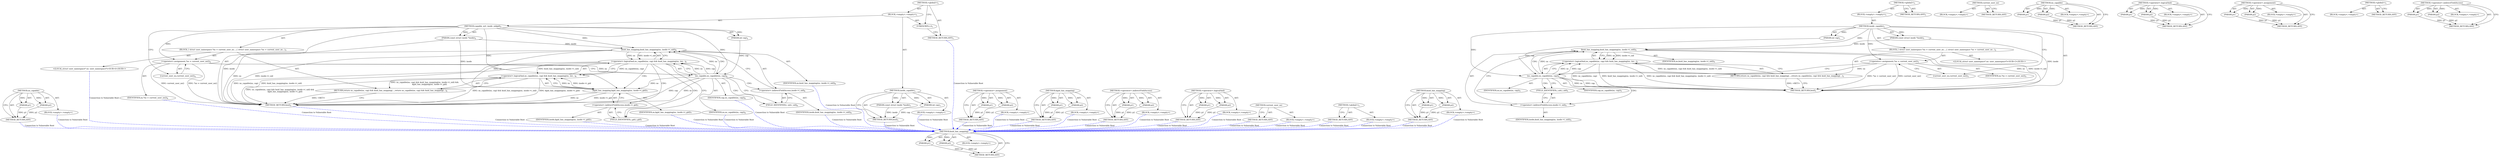 digraph "kuid_has_mapping" {
vulnerable_67 [label=<(METHOD,kuid_has_mapping)>];
vulnerable_68 [label=<(PARAM,p1)>];
vulnerable_69 [label=<(PARAM,p2)>];
vulnerable_70 [label=<(BLOCK,&lt;empty&gt;,&lt;empty&gt;)>];
vulnerable_71 [label=<(METHOD_RETURN,ANY)>];
vulnerable_6 [label=<(METHOD,&lt;global&gt;)<SUB>1</SUB>>];
vulnerable_7 [label=<(BLOCK,&lt;empty&gt;,&lt;empty&gt;)<SUB>1</SUB>>];
vulnerable_8 [label=<(METHOD,inode_capable)<SUB>1</SUB>>];
vulnerable_9 [label=<(PARAM,const struct inode *inode)<SUB>1</SUB>>];
vulnerable_10 [label=<(PARAM,int cap)<SUB>1</SUB>>];
vulnerable_11 [label=<(BLOCK,{
 	struct user_namespace *ns = current_user_ns...,{
 	struct user_namespace *ns = current_user_ns...)<SUB>2</SUB>>];
vulnerable_12 [label="<(LOCAL,struct user_namespace* ns: user_namespace*)<SUB>3</SUB>>"];
vulnerable_13 [label=<(&lt;operator&gt;.assignment,*ns = current_user_ns())<SUB>3</SUB>>];
vulnerable_14 [label=<(IDENTIFIER,ns,*ns = current_user_ns())<SUB>3</SUB>>];
vulnerable_15 [label=<(current_user_ns,current_user_ns())<SUB>3</SUB>>];
vulnerable_16 [label=<(RETURN,return ns_capable(ns, cap) &amp;&amp; kuid_has_mapping(...,return ns_capable(ns, cap) &amp;&amp; kuid_has_mapping(...)<SUB>5</SUB>>];
vulnerable_17 [label=<(&lt;operator&gt;.logicalAnd,ns_capable(ns, cap) &amp;&amp; kuid_has_mapping(ns, ino...)<SUB>5</SUB>>];
vulnerable_18 [label=<(ns_capable,ns_capable(ns, cap))<SUB>5</SUB>>];
vulnerable_19 [label=<(IDENTIFIER,ns,ns_capable(ns, cap))<SUB>5</SUB>>];
vulnerable_20 [label=<(IDENTIFIER,cap,ns_capable(ns, cap))<SUB>5</SUB>>];
vulnerable_21 [label=<(kuid_has_mapping,kuid_has_mapping(ns, inode-&gt;i_uid))<SUB>5</SUB>>];
vulnerable_22 [label=<(IDENTIFIER,ns,kuid_has_mapping(ns, inode-&gt;i_uid))<SUB>5</SUB>>];
vulnerable_23 [label=<(&lt;operator&gt;.indirectFieldAccess,inode-&gt;i_uid)<SUB>5</SUB>>];
vulnerable_24 [label=<(IDENTIFIER,inode,kuid_has_mapping(ns, inode-&gt;i_uid))<SUB>5</SUB>>];
vulnerable_25 [label=<(FIELD_IDENTIFIER,i_uid,i_uid)<SUB>5</SUB>>];
vulnerable_26 [label=<(METHOD_RETURN,bool)<SUB>1</SUB>>];
vulnerable_28 [label=<(METHOD_RETURN,ANY)<SUB>1</SUB>>];
vulnerable_54 [label=<(METHOD,current_user_ns)>];
vulnerable_55 [label=<(BLOCK,&lt;empty&gt;,&lt;empty&gt;)>];
vulnerable_56 [label=<(METHOD_RETURN,ANY)>];
vulnerable_62 [label=<(METHOD,ns_capable)>];
vulnerable_63 [label=<(PARAM,p1)>];
vulnerable_64 [label=<(PARAM,p2)>];
vulnerable_65 [label=<(BLOCK,&lt;empty&gt;,&lt;empty&gt;)>];
vulnerable_66 [label=<(METHOD_RETURN,ANY)>];
vulnerable_57 [label=<(METHOD,&lt;operator&gt;.logicalAnd)>];
vulnerable_58 [label=<(PARAM,p1)>];
vulnerable_59 [label=<(PARAM,p2)>];
vulnerable_60 [label=<(BLOCK,&lt;empty&gt;,&lt;empty&gt;)>];
vulnerable_61 [label=<(METHOD_RETURN,ANY)>];
vulnerable_49 [label=<(METHOD,&lt;operator&gt;.assignment)>];
vulnerable_50 [label=<(PARAM,p1)>];
vulnerable_51 [label=<(PARAM,p2)>];
vulnerable_52 [label=<(BLOCK,&lt;empty&gt;,&lt;empty&gt;)>];
vulnerable_53 [label=<(METHOD_RETURN,ANY)>];
vulnerable_43 [label=<(METHOD,&lt;global&gt;)<SUB>1</SUB>>];
vulnerable_44 [label=<(BLOCK,&lt;empty&gt;,&lt;empty&gt;)>];
vulnerable_45 [label=<(METHOD_RETURN,ANY)>];
vulnerable_72 [label=<(METHOD,&lt;operator&gt;.indirectFieldAccess)>];
vulnerable_73 [label=<(PARAM,p1)>];
vulnerable_74 [label=<(PARAM,p2)>];
vulnerable_75 [label=<(BLOCK,&lt;empty&gt;,&lt;empty&gt;)>];
vulnerable_76 [label=<(METHOD_RETURN,ANY)>];
fixed_75 [label=<(METHOD,ns_capable)>];
fixed_76 [label=<(PARAM,p1)>];
fixed_77 [label=<(PARAM,p2)>];
fixed_78 [label=<(BLOCK,&lt;empty&gt;,&lt;empty&gt;)>];
fixed_79 [label=<(METHOD_RETURN,ANY)>];
fixed_6 [label=<(METHOD,&lt;global&gt;)<SUB>1</SUB>>];
fixed_7 [label=<(BLOCK,&lt;empty&gt;,&lt;empty&gt;)<SUB>1</SUB>>];
fixed_8 [label=<(METHOD,inode_capable)<SUB>1</SUB>>];
fixed_9 [label=<(PARAM,const struct inode *inode)<SUB>1</SUB>>];
fixed_10 [label=<(PARAM,int cap)<SUB>1</SUB>>];
fixed_11 [label=<(BLOCK,&lt;empty&gt;,&lt;empty&gt;)>];
fixed_12 [label=<(METHOD_RETURN,bool)<SUB>1</SUB>>];
fixed_14 [label=<(UNKNOWN,),))<SUB>1</SUB>>];
fixed_15 [label=<(METHOD,capable_wrt_inode_uidgid)<SUB>2</SUB>>];
fixed_16 [label=<(PARAM,const struct inode *inode)<SUB>2</SUB>>];
fixed_17 [label=<(PARAM,int cap)<SUB>2</SUB>>];
fixed_18 [label=<(BLOCK,{
 	struct user_namespace *ns = current_user_ns...,{
 	struct user_namespace *ns = current_user_ns...)<SUB>3</SUB>>];
fixed_19 [label="<(LOCAL,struct user_namespace* ns: user_namespace*)<SUB>4</SUB>>"];
fixed_20 [label=<(&lt;operator&gt;.assignment,*ns = current_user_ns())<SUB>4</SUB>>];
fixed_21 [label=<(IDENTIFIER,ns,*ns = current_user_ns())<SUB>4</SUB>>];
fixed_22 [label=<(current_user_ns,current_user_ns())<SUB>4</SUB>>];
fixed_23 [label=<(RETURN,return ns_capable(ns, cap) &amp;&amp; kuid_has_mapping(...,return ns_capable(ns, cap) &amp;&amp; kuid_has_mapping(...)<SUB>6</SUB>>];
fixed_24 [label=<(&lt;operator&gt;.logicalAnd,ns_capable(ns, cap) &amp;&amp; kuid_has_mapping(ns, ino...)<SUB>6</SUB>>];
fixed_25 [label=<(&lt;operator&gt;.logicalAnd,ns_capable(ns, cap) &amp;&amp; kuid_has_mapping(ns, ino...)<SUB>6</SUB>>];
fixed_26 [label=<(ns_capable,ns_capable(ns, cap))<SUB>6</SUB>>];
fixed_27 [label=<(IDENTIFIER,ns,ns_capable(ns, cap))<SUB>6</SUB>>];
fixed_28 [label=<(IDENTIFIER,cap,ns_capable(ns, cap))<SUB>6</SUB>>];
fixed_29 [label=<(kuid_has_mapping,kuid_has_mapping(ns, inode-&gt;i_uid))<SUB>6</SUB>>];
fixed_30 [label=<(IDENTIFIER,ns,kuid_has_mapping(ns, inode-&gt;i_uid))<SUB>6</SUB>>];
fixed_31 [label=<(&lt;operator&gt;.indirectFieldAccess,inode-&gt;i_uid)<SUB>6</SUB>>];
fixed_32 [label=<(IDENTIFIER,inode,kuid_has_mapping(ns, inode-&gt;i_uid))<SUB>6</SUB>>];
fixed_33 [label=<(FIELD_IDENTIFIER,i_uid,i_uid)<SUB>6</SUB>>];
fixed_34 [label=<(kgid_has_mapping,kgid_has_mapping(ns, inode-&gt;i_gid))<SUB>7</SUB>>];
fixed_35 [label=<(IDENTIFIER,ns,kgid_has_mapping(ns, inode-&gt;i_gid))<SUB>7</SUB>>];
fixed_36 [label=<(&lt;operator&gt;.indirectFieldAccess,inode-&gt;i_gid)<SUB>7</SUB>>];
fixed_37 [label=<(IDENTIFIER,inode,kgid_has_mapping(ns, inode-&gt;i_gid))<SUB>7</SUB>>];
fixed_38 [label=<(FIELD_IDENTIFIER,i_gid,i_gid)<SUB>7</SUB>>];
fixed_39 [label=<(METHOD_RETURN,bool)<SUB>2</SUB>>];
fixed_41 [label=<(METHOD_RETURN,ANY)<SUB>1</SUB>>];
fixed_62 [label=<(METHOD,&lt;operator&gt;.assignment)>];
fixed_63 [label=<(PARAM,p1)>];
fixed_64 [label=<(PARAM,p2)>];
fixed_65 [label=<(BLOCK,&lt;empty&gt;,&lt;empty&gt;)>];
fixed_66 [label=<(METHOD_RETURN,ANY)>];
fixed_90 [label=<(METHOD,kgid_has_mapping)>];
fixed_91 [label=<(PARAM,p1)>];
fixed_92 [label=<(PARAM,p2)>];
fixed_93 [label=<(BLOCK,&lt;empty&gt;,&lt;empty&gt;)>];
fixed_94 [label=<(METHOD_RETURN,ANY)>];
fixed_85 [label=<(METHOD,&lt;operator&gt;.indirectFieldAccess)>];
fixed_86 [label=<(PARAM,p1)>];
fixed_87 [label=<(PARAM,p2)>];
fixed_88 [label=<(BLOCK,&lt;empty&gt;,&lt;empty&gt;)>];
fixed_89 [label=<(METHOD_RETURN,ANY)>];
fixed_70 [label=<(METHOD,&lt;operator&gt;.logicalAnd)>];
fixed_71 [label=<(PARAM,p1)>];
fixed_72 [label=<(PARAM,p2)>];
fixed_73 [label=<(BLOCK,&lt;empty&gt;,&lt;empty&gt;)>];
fixed_74 [label=<(METHOD_RETURN,ANY)>];
fixed_67 [label=<(METHOD,current_user_ns)>];
fixed_68 [label=<(BLOCK,&lt;empty&gt;,&lt;empty&gt;)>];
fixed_69 [label=<(METHOD_RETURN,ANY)>];
fixed_56 [label=<(METHOD,&lt;global&gt;)<SUB>1</SUB>>];
fixed_57 [label=<(BLOCK,&lt;empty&gt;,&lt;empty&gt;)>];
fixed_58 [label=<(METHOD_RETURN,ANY)>];
fixed_80 [label=<(METHOD,kuid_has_mapping)>];
fixed_81 [label=<(PARAM,p1)>];
fixed_82 [label=<(PARAM,p2)>];
fixed_83 [label=<(BLOCK,&lt;empty&gt;,&lt;empty&gt;)>];
fixed_84 [label=<(METHOD_RETURN,ANY)>];
vulnerable_67 -> vulnerable_68  [key=0, label="AST: "];
vulnerable_67 -> vulnerable_68  [key=1, label="DDG: "];
vulnerable_67 -> vulnerable_70  [key=0, label="AST: "];
vulnerable_67 -> vulnerable_69  [key=0, label="AST: "];
vulnerable_67 -> vulnerable_69  [key=1, label="DDG: "];
vulnerable_67 -> vulnerable_71  [key=0, label="AST: "];
vulnerable_67 -> vulnerable_71  [key=1, label="CFG: "];
vulnerable_68 -> vulnerable_71  [key=0, label="DDG: p1"];
vulnerable_69 -> vulnerable_71  [key=0, label="DDG: p2"];
vulnerable_6 -> vulnerable_7  [key=0, label="AST: "];
vulnerable_6 -> vulnerable_28  [key=0, label="AST: "];
vulnerable_6 -> vulnerable_28  [key=1, label="CFG: "];
vulnerable_7 -> vulnerable_8  [key=0, label="AST: "];
vulnerable_8 -> vulnerable_9  [key=0, label="AST: "];
vulnerable_8 -> vulnerable_9  [key=1, label="DDG: "];
vulnerable_8 -> vulnerable_10  [key=0, label="AST: "];
vulnerable_8 -> vulnerable_10  [key=1, label="DDG: "];
vulnerable_8 -> vulnerable_11  [key=0, label="AST: "];
vulnerable_8 -> vulnerable_26  [key=0, label="AST: "];
vulnerable_8 -> vulnerable_15  [key=0, label="CFG: "];
vulnerable_8 -> vulnerable_13  [key=0, label="DDG: "];
vulnerable_8 -> vulnerable_18  [key=0, label="DDG: "];
vulnerable_8 -> vulnerable_21  [key=0, label="DDG: "];
vulnerable_9 -> vulnerable_26  [key=0, label="DDG: inode"];
vulnerable_9 -> vulnerable_21  [key=0, label="DDG: inode"];
vulnerable_10 -> vulnerable_18  [key=0, label="DDG: cap"];
vulnerable_11 -> vulnerable_12  [key=0, label="AST: "];
vulnerable_11 -> vulnerable_13  [key=0, label="AST: "];
vulnerable_11 -> vulnerable_16  [key=0, label="AST: "];
vulnerable_13 -> vulnerable_14  [key=0, label="AST: "];
vulnerable_13 -> vulnerable_15  [key=0, label="AST: "];
vulnerable_13 -> vulnerable_18  [key=0, label="CFG: "];
vulnerable_13 -> vulnerable_18  [key=1, label="DDG: ns"];
vulnerable_13 -> vulnerable_26  [key=0, label="DDG: current_user_ns()"];
vulnerable_13 -> vulnerable_26  [key=1, label="DDG: *ns = current_user_ns()"];
vulnerable_15 -> vulnerable_13  [key=0, label="CFG: "];
vulnerable_16 -> vulnerable_17  [key=0, label="AST: "];
vulnerable_16 -> vulnerable_26  [key=0, label="CFG: "];
vulnerable_16 -> vulnerable_26  [key=1, label="DDG: &lt;RET&gt;"];
vulnerable_17 -> vulnerable_18  [key=0, label="AST: "];
vulnerable_17 -> vulnerable_21  [key=0, label="AST: "];
vulnerable_17 -> vulnerable_16  [key=0, label="CFG: "];
vulnerable_17 -> vulnerable_16  [key=1, label="DDG: ns_capable(ns, cap) &amp;&amp; kuid_has_mapping(ns, inode-&gt;i_uid)"];
vulnerable_17 -> vulnerable_26  [key=0, label="DDG: ns_capable(ns, cap)"];
vulnerable_17 -> vulnerable_26  [key=1, label="DDG: kuid_has_mapping(ns, inode-&gt;i_uid)"];
vulnerable_17 -> vulnerable_26  [key=2, label="DDG: ns_capable(ns, cap) &amp;&amp; kuid_has_mapping(ns, inode-&gt;i_uid)"];
vulnerable_18 -> vulnerable_19  [key=0, label="AST: "];
vulnerable_18 -> vulnerable_20  [key=0, label="AST: "];
vulnerable_18 -> vulnerable_17  [key=0, label="CFG: "];
vulnerable_18 -> vulnerable_17  [key=1, label="DDG: ns"];
vulnerable_18 -> vulnerable_17  [key=2, label="DDG: cap"];
vulnerable_18 -> vulnerable_25  [key=0, label="CFG: "];
vulnerable_18 -> vulnerable_25  [key=1, label="CDG: "];
vulnerable_18 -> vulnerable_26  [key=0, label="DDG: ns"];
vulnerable_18 -> vulnerable_26  [key=1, label="DDG: cap"];
vulnerable_18 -> vulnerable_21  [key=0, label="DDG: ns"];
vulnerable_18 -> vulnerable_21  [key=1, label="CDG: "];
vulnerable_18 -> vulnerable_23  [key=0, label="CDG: "];
vulnerable_21 -> vulnerable_22  [key=0, label="AST: "];
vulnerable_21 -> vulnerable_23  [key=0, label="AST: "];
vulnerable_21 -> vulnerable_17  [key=0, label="CFG: "];
vulnerable_21 -> vulnerable_17  [key=1, label="DDG: ns"];
vulnerable_21 -> vulnerable_17  [key=2, label="DDG: inode-&gt;i_uid"];
vulnerable_21 -> vulnerable_26  [key=0, label="DDG: ns"];
vulnerable_21 -> vulnerable_26  [key=1, label="DDG: inode-&gt;i_uid"];
vulnerable_23 -> vulnerable_24  [key=0, label="AST: "];
vulnerable_23 -> vulnerable_25  [key=0, label="AST: "];
vulnerable_23 -> vulnerable_21  [key=0, label="CFG: "];
vulnerable_25 -> vulnerable_23  [key=0, label="CFG: "];
vulnerable_54 -> vulnerable_55  [key=0, label="AST: "];
vulnerable_54 -> vulnerable_56  [key=0, label="AST: "];
vulnerable_54 -> vulnerable_56  [key=1, label="CFG: "];
vulnerable_62 -> vulnerable_63  [key=0, label="AST: "];
vulnerable_62 -> vulnerable_63  [key=1, label="DDG: "];
vulnerable_62 -> vulnerable_65  [key=0, label="AST: "];
vulnerable_62 -> vulnerable_64  [key=0, label="AST: "];
vulnerable_62 -> vulnerable_64  [key=1, label="DDG: "];
vulnerable_62 -> vulnerable_66  [key=0, label="AST: "];
vulnerable_62 -> vulnerable_66  [key=1, label="CFG: "];
vulnerable_63 -> vulnerable_66  [key=0, label="DDG: p1"];
vulnerable_64 -> vulnerable_66  [key=0, label="DDG: p2"];
vulnerable_57 -> vulnerable_58  [key=0, label="AST: "];
vulnerable_57 -> vulnerable_58  [key=1, label="DDG: "];
vulnerable_57 -> vulnerable_60  [key=0, label="AST: "];
vulnerable_57 -> vulnerable_59  [key=0, label="AST: "];
vulnerable_57 -> vulnerable_59  [key=1, label="DDG: "];
vulnerable_57 -> vulnerable_61  [key=0, label="AST: "];
vulnerable_57 -> vulnerable_61  [key=1, label="CFG: "];
vulnerable_58 -> vulnerable_61  [key=0, label="DDG: p1"];
vulnerable_59 -> vulnerable_61  [key=0, label="DDG: p2"];
vulnerable_49 -> vulnerable_50  [key=0, label="AST: "];
vulnerable_49 -> vulnerable_50  [key=1, label="DDG: "];
vulnerable_49 -> vulnerable_52  [key=0, label="AST: "];
vulnerable_49 -> vulnerable_51  [key=0, label="AST: "];
vulnerable_49 -> vulnerable_51  [key=1, label="DDG: "];
vulnerable_49 -> vulnerable_53  [key=0, label="AST: "];
vulnerable_49 -> vulnerable_53  [key=1, label="CFG: "];
vulnerable_50 -> vulnerable_53  [key=0, label="DDG: p1"];
vulnerable_51 -> vulnerable_53  [key=0, label="DDG: p2"];
vulnerable_43 -> vulnerable_44  [key=0, label="AST: "];
vulnerable_43 -> vulnerable_45  [key=0, label="AST: "];
vulnerable_43 -> vulnerable_45  [key=1, label="CFG: "];
vulnerable_72 -> vulnerable_73  [key=0, label="AST: "];
vulnerable_72 -> vulnerable_73  [key=1, label="DDG: "];
vulnerable_72 -> vulnerable_75  [key=0, label="AST: "];
vulnerable_72 -> vulnerable_74  [key=0, label="AST: "];
vulnerable_72 -> vulnerable_74  [key=1, label="DDG: "];
vulnerable_72 -> vulnerable_76  [key=0, label="AST: "];
vulnerable_72 -> vulnerable_76  [key=1, label="CFG: "];
vulnerable_73 -> vulnerable_76  [key=0, label="DDG: p1"];
vulnerable_74 -> vulnerable_76  [key=0, label="DDG: p2"];
fixed_75 -> fixed_76  [key=0, label="AST: "];
fixed_75 -> fixed_76  [key=1, label="DDG: "];
fixed_75 -> fixed_78  [key=0, label="AST: "];
fixed_75 -> fixed_77  [key=0, label="AST: "];
fixed_75 -> fixed_77  [key=1, label="DDG: "];
fixed_75 -> fixed_79  [key=0, label="AST: "];
fixed_75 -> fixed_79  [key=1, label="CFG: "];
fixed_76 -> fixed_79  [key=0, label="DDG: p1"];
fixed_77 -> fixed_79  [key=0, label="DDG: p2"];
fixed_78 -> vulnerable_67  [color=blue, key=0, label="Connection to Vulnerable Root", penwidth="2.0", style=dashed];
fixed_79 -> vulnerable_67  [color=blue, key=0, label="Connection to Vulnerable Root", penwidth="2.0", style=dashed];
fixed_6 -> fixed_7  [key=0, label="AST: "];
fixed_6 -> fixed_41  [key=0, label="AST: "];
fixed_6 -> fixed_14  [key=0, label="CFG: "];
fixed_7 -> fixed_8  [key=0, label="AST: "];
fixed_7 -> fixed_14  [key=0, label="AST: "];
fixed_7 -> fixed_15  [key=0, label="AST: "];
fixed_8 -> fixed_9  [key=0, label="AST: "];
fixed_8 -> fixed_9  [key=1, label="DDG: "];
fixed_8 -> fixed_10  [key=0, label="AST: "];
fixed_8 -> fixed_10  [key=1, label="DDG: "];
fixed_8 -> fixed_11  [key=0, label="AST: "];
fixed_8 -> fixed_12  [key=0, label="AST: "];
fixed_8 -> fixed_12  [key=1, label="CFG: "];
fixed_9 -> fixed_12  [key=0, label="DDG: inode"];
fixed_10 -> fixed_12  [key=0, label="DDG: cap"];
fixed_11 -> vulnerable_67  [color=blue, key=0, label="Connection to Vulnerable Root", penwidth="2.0", style=dashed];
fixed_12 -> vulnerable_67  [color=blue, key=0, label="Connection to Vulnerable Root", penwidth="2.0", style=dashed];
fixed_14 -> fixed_41  [key=0, label="CFG: "];
fixed_15 -> fixed_16  [key=0, label="AST: "];
fixed_15 -> fixed_16  [key=1, label="DDG: "];
fixed_15 -> fixed_17  [key=0, label="AST: "];
fixed_15 -> fixed_17  [key=1, label="DDG: "];
fixed_15 -> fixed_18  [key=0, label="AST: "];
fixed_15 -> fixed_39  [key=0, label="AST: "];
fixed_15 -> fixed_22  [key=0, label="CFG: "];
fixed_15 -> fixed_20  [key=0, label="DDG: "];
fixed_15 -> fixed_34  [key=0, label="DDG: "];
fixed_15 -> fixed_26  [key=0, label="DDG: "];
fixed_15 -> fixed_29  [key=0, label="DDG: "];
fixed_16 -> fixed_39  [key=0, label="DDG: inode"];
fixed_16 -> fixed_34  [key=0, label="DDG: inode"];
fixed_16 -> fixed_29  [key=0, label="DDG: inode"];
fixed_17 -> fixed_26  [key=0, label="DDG: cap"];
fixed_18 -> fixed_19  [key=0, label="AST: "];
fixed_18 -> fixed_20  [key=0, label="AST: "];
fixed_18 -> fixed_23  [key=0, label="AST: "];
fixed_19 -> vulnerable_67  [color=blue, key=0, label="Connection to Vulnerable Root", penwidth="2.0", style=dashed];
fixed_20 -> fixed_21  [key=0, label="AST: "];
fixed_20 -> fixed_22  [key=0, label="AST: "];
fixed_20 -> fixed_26  [key=0, label="CFG: "];
fixed_20 -> fixed_26  [key=1, label="DDG: ns"];
fixed_20 -> fixed_39  [key=0, label="DDG: current_user_ns()"];
fixed_20 -> fixed_39  [key=1, label="DDG: *ns = current_user_ns()"];
fixed_21 -> vulnerable_67  [color=blue, key=0, label="Connection to Vulnerable Root", penwidth="2.0", style=dashed];
fixed_22 -> fixed_20  [key=0, label="CFG: "];
fixed_23 -> fixed_24  [key=0, label="AST: "];
fixed_23 -> fixed_39  [key=0, label="CFG: "];
fixed_23 -> fixed_39  [key=1, label="DDG: &lt;RET&gt;"];
fixed_24 -> fixed_25  [key=0, label="AST: "];
fixed_24 -> fixed_34  [key=0, label="AST: "];
fixed_24 -> fixed_23  [key=0, label="CFG: "];
fixed_24 -> fixed_23  [key=1, label="DDG: ns_capable(ns, cap) &amp;&amp; kuid_has_mapping(ns, inode-&gt;i_uid) &amp;&amp;
		kgid_has_mapping(ns, inode-&gt;i_gid)"];
fixed_24 -> fixed_39  [key=0, label="DDG: ns_capable(ns, cap) &amp;&amp; kuid_has_mapping(ns, inode-&gt;i_uid)"];
fixed_24 -> fixed_39  [key=1, label="DDG: kgid_has_mapping(ns, inode-&gt;i_gid)"];
fixed_24 -> fixed_39  [key=2, label="DDG: ns_capable(ns, cap) &amp;&amp; kuid_has_mapping(ns, inode-&gt;i_uid) &amp;&amp;
		kgid_has_mapping(ns, inode-&gt;i_gid)"];
fixed_25 -> fixed_26  [key=0, label="AST: "];
fixed_25 -> fixed_29  [key=0, label="AST: "];
fixed_25 -> fixed_24  [key=0, label="CFG: "];
fixed_25 -> fixed_24  [key=1, label="DDG: ns_capable(ns, cap)"];
fixed_25 -> fixed_24  [key=2, label="DDG: kuid_has_mapping(ns, inode-&gt;i_uid)"];
fixed_25 -> fixed_38  [key=0, label="CFG: "];
fixed_25 -> fixed_38  [key=1, label="CDG: "];
fixed_25 -> fixed_39  [key=0, label="DDG: ns_capable(ns, cap)"];
fixed_25 -> fixed_39  [key=1, label="DDG: kuid_has_mapping(ns, inode-&gt;i_uid)"];
fixed_25 -> fixed_34  [key=0, label="CDG: "];
fixed_25 -> fixed_36  [key=0, label="CDG: "];
fixed_26 -> fixed_27  [key=0, label="AST: "];
fixed_26 -> fixed_28  [key=0, label="AST: "];
fixed_26 -> fixed_25  [key=0, label="CFG: "];
fixed_26 -> fixed_25  [key=1, label="DDG: ns"];
fixed_26 -> fixed_25  [key=2, label="DDG: cap"];
fixed_26 -> fixed_33  [key=0, label="CFG: "];
fixed_26 -> fixed_33  [key=1, label="CDG: "];
fixed_26 -> fixed_39  [key=0, label="DDG: ns"];
fixed_26 -> fixed_39  [key=1, label="DDG: cap"];
fixed_26 -> fixed_34  [key=0, label="DDG: ns"];
fixed_26 -> fixed_29  [key=0, label="DDG: ns"];
fixed_26 -> fixed_29  [key=1, label="CDG: "];
fixed_26 -> fixed_31  [key=0, label="CDG: "];
fixed_27 -> vulnerable_67  [color=blue, key=0, label="Connection to Vulnerable Root", penwidth="2.0", style=dashed];
fixed_28 -> vulnerable_67  [color=blue, key=0, label="Connection to Vulnerable Root", penwidth="2.0", style=dashed];
fixed_29 -> fixed_30  [key=0, label="AST: "];
fixed_29 -> fixed_31  [key=0, label="AST: "];
fixed_29 -> fixed_25  [key=0, label="CFG: "];
fixed_29 -> fixed_25  [key=1, label="DDG: ns"];
fixed_29 -> fixed_25  [key=2, label="DDG: inode-&gt;i_uid"];
fixed_29 -> fixed_39  [key=0, label="DDG: ns"];
fixed_29 -> fixed_39  [key=1, label="DDG: inode-&gt;i_uid"];
fixed_29 -> fixed_34  [key=0, label="DDG: ns"];
fixed_30 -> vulnerable_67  [color=blue, key=0, label="Connection to Vulnerable Root", penwidth="2.0", style=dashed];
fixed_31 -> fixed_32  [key=0, label="AST: "];
fixed_31 -> fixed_33  [key=0, label="AST: "];
fixed_31 -> fixed_29  [key=0, label="CFG: "];
fixed_32 -> vulnerable_67  [color=blue, key=0, label="Connection to Vulnerable Root", penwidth="2.0", style=dashed];
fixed_33 -> fixed_31  [key=0, label="CFG: "];
fixed_34 -> fixed_35  [key=0, label="AST: "];
fixed_34 -> fixed_36  [key=0, label="AST: "];
fixed_34 -> fixed_24  [key=0, label="CFG: "];
fixed_34 -> fixed_24  [key=1, label="DDG: ns"];
fixed_34 -> fixed_24  [key=2, label="DDG: inode-&gt;i_gid"];
fixed_34 -> fixed_39  [key=0, label="DDG: ns"];
fixed_34 -> fixed_39  [key=1, label="DDG: inode-&gt;i_gid"];
fixed_35 -> vulnerable_67  [color=blue, key=0, label="Connection to Vulnerable Root", penwidth="2.0", style=dashed];
fixed_36 -> fixed_37  [key=0, label="AST: "];
fixed_36 -> fixed_38  [key=0, label="AST: "];
fixed_36 -> fixed_34  [key=0, label="CFG: "];
fixed_37 -> vulnerable_67  [color=blue, key=0, label="Connection to Vulnerable Root", penwidth="2.0", style=dashed];
fixed_38 -> fixed_36  [key=0, label="CFG: "];
fixed_39 -> vulnerable_67  [color=blue, key=0, label="Connection to Vulnerable Root", penwidth="2.0", style=dashed];
fixed_41 -> vulnerable_67  [color=blue, key=0, label="Connection to Vulnerable Root", penwidth="2.0", style=dashed];
fixed_62 -> fixed_63  [key=0, label="AST: "];
fixed_62 -> fixed_63  [key=1, label="DDG: "];
fixed_62 -> fixed_65  [key=0, label="AST: "];
fixed_62 -> fixed_64  [key=0, label="AST: "];
fixed_62 -> fixed_64  [key=1, label="DDG: "];
fixed_62 -> fixed_66  [key=0, label="AST: "];
fixed_62 -> fixed_66  [key=1, label="CFG: "];
fixed_63 -> fixed_66  [key=0, label="DDG: p1"];
fixed_64 -> fixed_66  [key=0, label="DDG: p2"];
fixed_65 -> vulnerable_67  [color=blue, key=0, label="Connection to Vulnerable Root", penwidth="2.0", style=dashed];
fixed_66 -> vulnerable_67  [color=blue, key=0, label="Connection to Vulnerable Root", penwidth="2.0", style=dashed];
fixed_90 -> fixed_91  [key=0, label="AST: "];
fixed_90 -> fixed_91  [key=1, label="DDG: "];
fixed_90 -> fixed_93  [key=0, label="AST: "];
fixed_90 -> fixed_92  [key=0, label="AST: "];
fixed_90 -> fixed_92  [key=1, label="DDG: "];
fixed_90 -> fixed_94  [key=0, label="AST: "];
fixed_90 -> fixed_94  [key=1, label="CFG: "];
fixed_91 -> fixed_94  [key=0, label="DDG: p1"];
fixed_92 -> fixed_94  [key=0, label="DDG: p2"];
fixed_93 -> vulnerable_67  [color=blue, key=0, label="Connection to Vulnerable Root", penwidth="2.0", style=dashed];
fixed_94 -> vulnerable_67  [color=blue, key=0, label="Connection to Vulnerable Root", penwidth="2.0", style=dashed];
fixed_85 -> fixed_86  [key=0, label="AST: "];
fixed_85 -> fixed_86  [key=1, label="DDG: "];
fixed_85 -> fixed_88  [key=0, label="AST: "];
fixed_85 -> fixed_87  [key=0, label="AST: "];
fixed_85 -> fixed_87  [key=1, label="DDG: "];
fixed_85 -> fixed_89  [key=0, label="AST: "];
fixed_85 -> fixed_89  [key=1, label="CFG: "];
fixed_86 -> fixed_89  [key=0, label="DDG: p1"];
fixed_87 -> fixed_89  [key=0, label="DDG: p2"];
fixed_88 -> vulnerable_67  [color=blue, key=0, label="Connection to Vulnerable Root", penwidth="2.0", style=dashed];
fixed_89 -> vulnerable_67  [color=blue, key=0, label="Connection to Vulnerable Root", penwidth="2.0", style=dashed];
fixed_70 -> fixed_71  [key=0, label="AST: "];
fixed_70 -> fixed_71  [key=1, label="DDG: "];
fixed_70 -> fixed_73  [key=0, label="AST: "];
fixed_70 -> fixed_72  [key=0, label="AST: "];
fixed_70 -> fixed_72  [key=1, label="DDG: "];
fixed_70 -> fixed_74  [key=0, label="AST: "];
fixed_70 -> fixed_74  [key=1, label="CFG: "];
fixed_71 -> fixed_74  [key=0, label="DDG: p1"];
fixed_72 -> fixed_74  [key=0, label="DDG: p2"];
fixed_73 -> vulnerable_67  [color=blue, key=0, label="Connection to Vulnerable Root", penwidth="2.0", style=dashed];
fixed_74 -> vulnerable_67  [color=blue, key=0, label="Connection to Vulnerable Root", penwidth="2.0", style=dashed];
fixed_67 -> fixed_68  [key=0, label="AST: "];
fixed_67 -> fixed_69  [key=0, label="AST: "];
fixed_67 -> fixed_69  [key=1, label="CFG: "];
fixed_68 -> vulnerable_67  [color=blue, key=0, label="Connection to Vulnerable Root", penwidth="2.0", style=dashed];
fixed_69 -> vulnerable_67  [color=blue, key=0, label="Connection to Vulnerable Root", penwidth="2.0", style=dashed];
fixed_56 -> fixed_57  [key=0, label="AST: "];
fixed_56 -> fixed_58  [key=0, label="AST: "];
fixed_56 -> fixed_58  [key=1, label="CFG: "];
fixed_57 -> vulnerable_67  [color=blue, key=0, label="Connection to Vulnerable Root", penwidth="2.0", style=dashed];
fixed_58 -> vulnerable_67  [color=blue, key=0, label="Connection to Vulnerable Root", penwidth="2.0", style=dashed];
fixed_80 -> fixed_81  [key=0, label="AST: "];
fixed_80 -> fixed_81  [key=1, label="DDG: "];
fixed_80 -> fixed_83  [key=0, label="AST: "];
fixed_80 -> fixed_82  [key=0, label="AST: "];
fixed_80 -> fixed_82  [key=1, label="DDG: "];
fixed_80 -> fixed_84  [key=0, label="AST: "];
fixed_80 -> fixed_84  [key=1, label="CFG: "];
fixed_81 -> fixed_84  [key=0, label="DDG: p1"];
fixed_82 -> fixed_84  [key=0, label="DDG: p2"];
fixed_83 -> vulnerable_67  [color=blue, key=0, label="Connection to Vulnerable Root", penwidth="2.0", style=dashed];
fixed_84 -> vulnerable_67  [color=blue, key=0, label="Connection to Vulnerable Root", penwidth="2.0", style=dashed];
}
